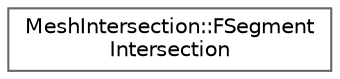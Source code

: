 digraph "Graphical Class Hierarchy"
{
 // INTERACTIVE_SVG=YES
 // LATEX_PDF_SIZE
  bgcolor="transparent";
  edge [fontname=Helvetica,fontsize=10,labelfontname=Helvetica,labelfontsize=10];
  node [fontname=Helvetica,fontsize=10,shape=box,height=0.2,width=0.4];
  rankdir="LR";
  Node0 [id="Node000000",label="MeshIntersection::FSegment\lIntersection",height=0.2,width=0.4,color="grey40", fillcolor="white", style="filled",URL="$d3/de4/structMeshIntersection_1_1FSegmentIntersection.html",tooltip=" "];
}

